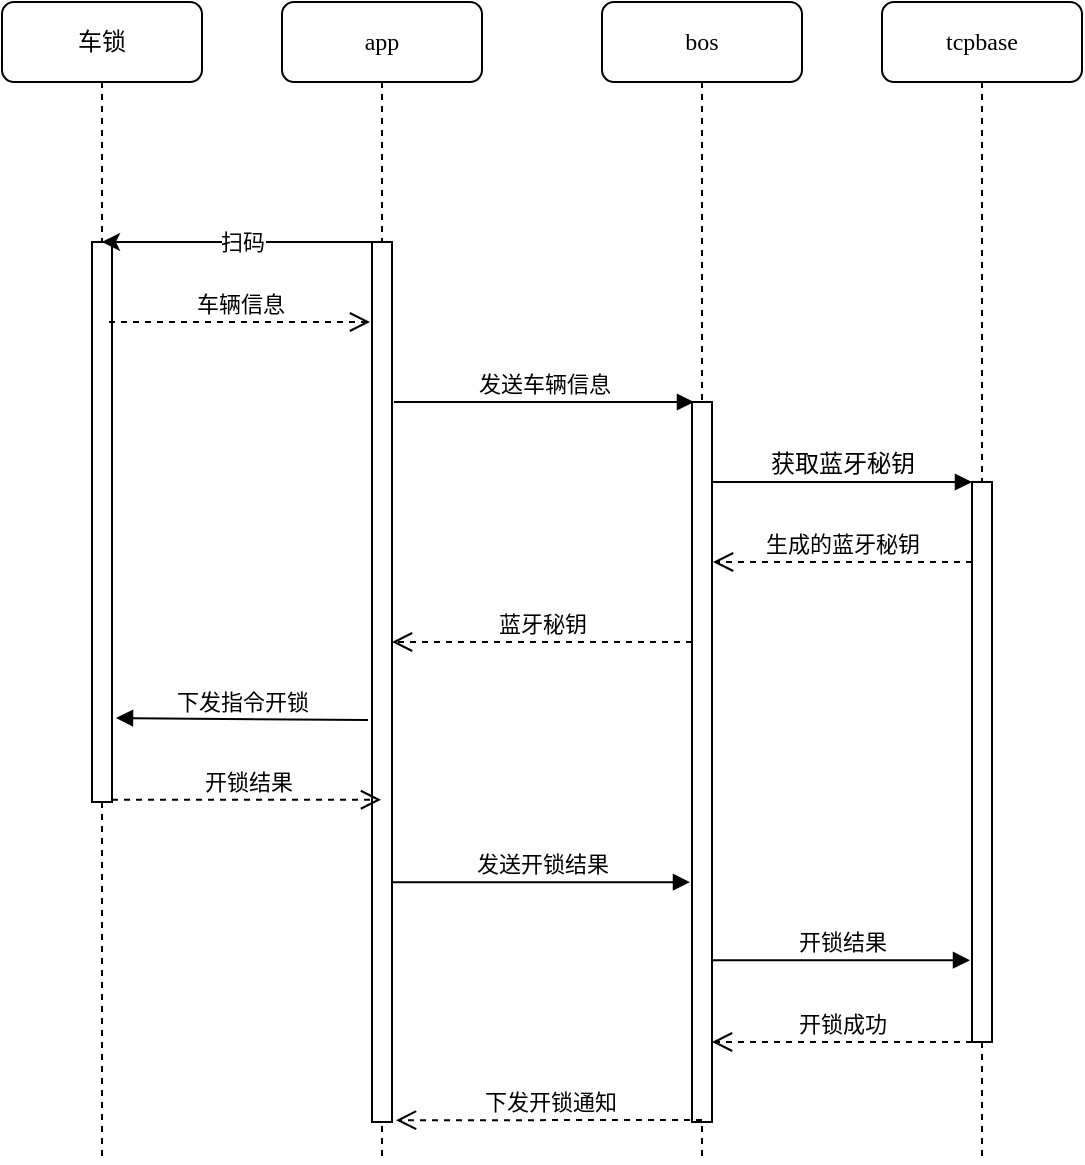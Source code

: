 <mxfile version="14.6.13" type="github">
  <diagram name="Page-1" id="13e1069c-82ec-6db2-03f1-153e76fe0fe0">
    <mxGraphModel dx="775" dy="595" grid="1" gridSize="10" guides="1" tooltips="1" connect="1" arrows="1" fold="1" page="1" pageScale="1" pageWidth="1100" pageHeight="850" background="#ffffff" math="0" shadow="0">
      <root>
        <mxCell id="0" />
        <mxCell id="1" parent="0" />
        <mxCell id="7baba1c4bc27f4b0-2" value="app" style="shape=umlLifeline;perimeter=lifelinePerimeter;whiteSpace=wrap;html=1;container=1;collapsible=0;recursiveResize=0;outlineConnect=0;rounded=1;shadow=0;comic=0;labelBackgroundColor=none;strokeWidth=1;fontFamily=Verdana;fontSize=12;align=center;" parent="1" vertex="1">
          <mxGeometry x="240" y="80" width="100" height="580" as="geometry" />
        </mxCell>
        <mxCell id="7baba1c4bc27f4b0-10" value="" style="html=1;points=[];perimeter=orthogonalPerimeter;rounded=0;shadow=0;comic=0;labelBackgroundColor=none;strokeWidth=1;fontFamily=Verdana;fontSize=12;align=center;" parent="7baba1c4bc27f4b0-2" vertex="1">
          <mxGeometry x="45" y="120" width="10" height="440" as="geometry" />
        </mxCell>
        <mxCell id="7baba1c4bc27f4b0-3" value="bos" style="shape=umlLifeline;perimeter=lifelinePerimeter;whiteSpace=wrap;html=1;container=1;collapsible=0;recursiveResize=0;outlineConnect=0;rounded=1;shadow=0;comic=0;labelBackgroundColor=none;strokeWidth=1;fontFamily=Verdana;fontSize=12;align=center;" parent="1" vertex="1">
          <mxGeometry x="400" y="80" width="100" height="580" as="geometry" />
        </mxCell>
        <mxCell id="7baba1c4bc27f4b0-13" value="" style="html=1;points=[];perimeter=orthogonalPerimeter;rounded=0;shadow=0;comic=0;labelBackgroundColor=none;strokeWidth=1;fontFamily=Verdana;fontSize=12;align=center;" parent="7baba1c4bc27f4b0-3" vertex="1">
          <mxGeometry x="45" y="200" width="10" height="360" as="geometry" />
        </mxCell>
        <mxCell id="7baba1c4bc27f4b0-4" value="tcpbase" style="shape=umlLifeline;perimeter=lifelinePerimeter;whiteSpace=wrap;html=1;container=1;collapsible=0;recursiveResize=0;outlineConnect=0;rounded=1;shadow=0;comic=0;labelBackgroundColor=none;strokeWidth=1;fontFamily=Verdana;fontSize=12;align=center;" parent="1" vertex="1">
          <mxGeometry x="540" y="80" width="100" height="580" as="geometry" />
        </mxCell>
        <mxCell id="7baba1c4bc27f4b0-8" value="车锁" style="shape=umlLifeline;perimeter=lifelinePerimeter;whiteSpace=wrap;html=1;container=1;collapsible=0;recursiveResize=0;outlineConnect=0;rounded=1;shadow=0;comic=0;labelBackgroundColor=none;strokeWidth=1;fontFamily=Verdana;fontSize=12;align=center;" parent="1" vertex="1">
          <mxGeometry x="100" y="80" width="100" height="580" as="geometry" />
        </mxCell>
        <mxCell id="7baba1c4bc27f4b0-9" value="" style="html=1;points=[];perimeter=orthogonalPerimeter;rounded=0;shadow=0;comic=0;labelBackgroundColor=none;strokeWidth=1;fontFamily=Verdana;fontSize=12;align=center;" parent="7baba1c4bc27f4b0-8" vertex="1">
          <mxGeometry x="45" y="120" width="10" height="280" as="geometry" />
        </mxCell>
        <mxCell id="7baba1c4bc27f4b0-16" value="" style="html=1;points=[];perimeter=orthogonalPerimeter;rounded=0;shadow=0;comic=0;labelBackgroundColor=none;strokeWidth=1;fontFamily=Verdana;fontSize=12;align=center;" parent="1" vertex="1">
          <mxGeometry x="585" y="320" width="10" height="280" as="geometry" />
        </mxCell>
        <mxCell id="7baba1c4bc27f4b0-17" value="获取蓝牙秘钥" style="html=1;verticalAlign=bottom;endArrow=block;labelBackgroundColor=none;fontFamily=Verdana;fontSize=12;edgeStyle=elbowEdgeStyle;elbow=vertical;" parent="1" source="7baba1c4bc27f4b0-13" target="7baba1c4bc27f4b0-16" edge="1">
          <mxGeometry relative="1" as="geometry">
            <mxPoint x="510" y="220" as="sourcePoint" />
            <Array as="points">
              <mxPoint x="540" y="320" />
              <mxPoint x="550" y="300" />
              <mxPoint x="460" y="220" />
            </Array>
          </mxGeometry>
        </mxCell>
        <mxCell id="G3e5HRGOVaZcioUcp0fq-3" value="" style="endArrow=classic;html=1;" edge="1" parent="1" source="7baba1c4bc27f4b0-2" target="7baba1c4bc27f4b0-8">
          <mxGeometry relative="1" as="geometry">
            <mxPoint x="270" y="330" as="sourcePoint" />
            <mxPoint x="370" y="330" as="targetPoint" />
            <Array as="points">
              <mxPoint x="240" y="200" />
            </Array>
          </mxGeometry>
        </mxCell>
        <mxCell id="G3e5HRGOVaZcioUcp0fq-4" value="扫码" style="edgeLabel;resizable=0;html=1;align=center;verticalAlign=middle;" connectable="0" vertex="1" parent="G3e5HRGOVaZcioUcp0fq-3">
          <mxGeometry relative="1" as="geometry" />
        </mxCell>
        <mxCell id="G3e5HRGOVaZcioUcp0fq-6" value="车辆信息" style="html=1;verticalAlign=bottom;endArrow=open;dashed=1;endSize=8;" edge="1" parent="1">
          <mxGeometry relative="1" as="geometry">
            <mxPoint x="153.5" y="240" as="sourcePoint" />
            <mxPoint x="284" y="240" as="targetPoint" />
          </mxGeometry>
        </mxCell>
        <mxCell id="G3e5HRGOVaZcioUcp0fq-8" value="发送车辆信息" style="html=1;verticalAlign=bottom;endArrow=block;entryX=0.1;entryY=0;entryDx=0;entryDy=0;entryPerimeter=0;" edge="1" parent="1" target="7baba1c4bc27f4b0-13">
          <mxGeometry width="80" relative="1" as="geometry">
            <mxPoint x="296" y="280" as="sourcePoint" />
            <mxPoint x="440" y="280" as="targetPoint" />
          </mxGeometry>
        </mxCell>
        <mxCell id="G3e5HRGOVaZcioUcp0fq-9" value="生成的蓝牙秘钥" style="html=1;verticalAlign=bottom;endArrow=open;dashed=1;endSize=8;" edge="1" parent="1">
          <mxGeometry relative="1" as="geometry">
            <mxPoint x="585" y="360" as="sourcePoint" />
            <mxPoint x="455.5" y="360" as="targetPoint" />
          </mxGeometry>
        </mxCell>
        <mxCell id="G3e5HRGOVaZcioUcp0fq-14" value="蓝牙秘钥" style="html=1;verticalAlign=bottom;endArrow=open;dashed=1;endSize=8;" edge="1" parent="1">
          <mxGeometry relative="1" as="geometry">
            <mxPoint x="445" y="400" as="sourcePoint" />
            <mxPoint x="295" y="400" as="targetPoint" />
          </mxGeometry>
        </mxCell>
        <mxCell id="G3e5HRGOVaZcioUcp0fq-15" value="下发指令开锁" style="html=1;verticalAlign=bottom;endArrow=block;exitX=-0.2;exitY=0.793;exitDx=0;exitDy=0;exitPerimeter=0;entryX=1.2;entryY=0.85;entryDx=0;entryDy=0;entryPerimeter=0;" edge="1" parent="1" target="7baba1c4bc27f4b0-9">
          <mxGeometry width="80" relative="1" as="geometry">
            <mxPoint x="283" y="439.04" as="sourcePoint" />
            <mxPoint x="160" y="439" as="targetPoint" />
          </mxGeometry>
        </mxCell>
        <mxCell id="G3e5HRGOVaZcioUcp0fq-16" value="开锁结果" style="html=1;verticalAlign=bottom;endArrow=open;dashed=1;endSize=8;exitX=1;exitY=0.996;exitDx=0;exitDy=0;exitPerimeter=0;" edge="1" parent="1" source="7baba1c4bc27f4b0-9" target="7baba1c4bc27f4b0-2">
          <mxGeometry relative="1" as="geometry">
            <mxPoint x="440" y="410" as="sourcePoint" />
            <mxPoint x="360" y="410" as="targetPoint" />
          </mxGeometry>
        </mxCell>
        <mxCell id="G3e5HRGOVaZcioUcp0fq-19" value="发送开锁结果" style="html=1;verticalAlign=bottom;endArrow=block;entryX=-0.1;entryY=0.703;entryDx=0;entryDy=0;entryPerimeter=0;" edge="1" parent="1">
          <mxGeometry width="80" relative="1" as="geometry">
            <mxPoint x="295" y="520.08" as="sourcePoint" />
            <mxPoint x="444" y="520.08" as="targetPoint" />
          </mxGeometry>
        </mxCell>
        <mxCell id="G3e5HRGOVaZcioUcp0fq-20" value="开锁结果" style="html=1;verticalAlign=bottom;endArrow=block;entryX=-0.1;entryY=0.854;entryDx=0;entryDy=0;entryPerimeter=0;" edge="1" parent="1" source="7baba1c4bc27f4b0-13" target="7baba1c4bc27f4b0-16">
          <mxGeometry width="80" relative="1" as="geometry">
            <mxPoint x="350" y="450" as="sourcePoint" />
            <mxPoint x="440" y="410" as="targetPoint" />
          </mxGeometry>
        </mxCell>
        <mxCell id="G3e5HRGOVaZcioUcp0fq-21" value="开锁成功" style="html=1;verticalAlign=bottom;endArrow=open;dashed=1;endSize=8;" edge="1" parent="1" source="7baba1c4bc27f4b0-16" target="7baba1c4bc27f4b0-13">
          <mxGeometry relative="1" as="geometry">
            <mxPoint x="440" y="410" as="sourcePoint" />
            <mxPoint x="360" y="410" as="targetPoint" />
            <Array as="points">
              <mxPoint x="510" y="600" />
            </Array>
          </mxGeometry>
        </mxCell>
        <mxCell id="G3e5HRGOVaZcioUcp0fq-22" value="下发开锁通知" style="html=1;verticalAlign=bottom;endArrow=open;dashed=1;endSize=8;entryX=1.2;entryY=0.998;entryDx=0;entryDy=0;entryPerimeter=0;" edge="1" parent="1" target="7baba1c4bc27f4b0-10">
          <mxGeometry relative="1" as="geometry">
            <mxPoint x="450" y="639" as="sourcePoint" />
            <mxPoint x="300" y="638" as="targetPoint" />
          </mxGeometry>
        </mxCell>
      </root>
    </mxGraphModel>
  </diagram>
</mxfile>
